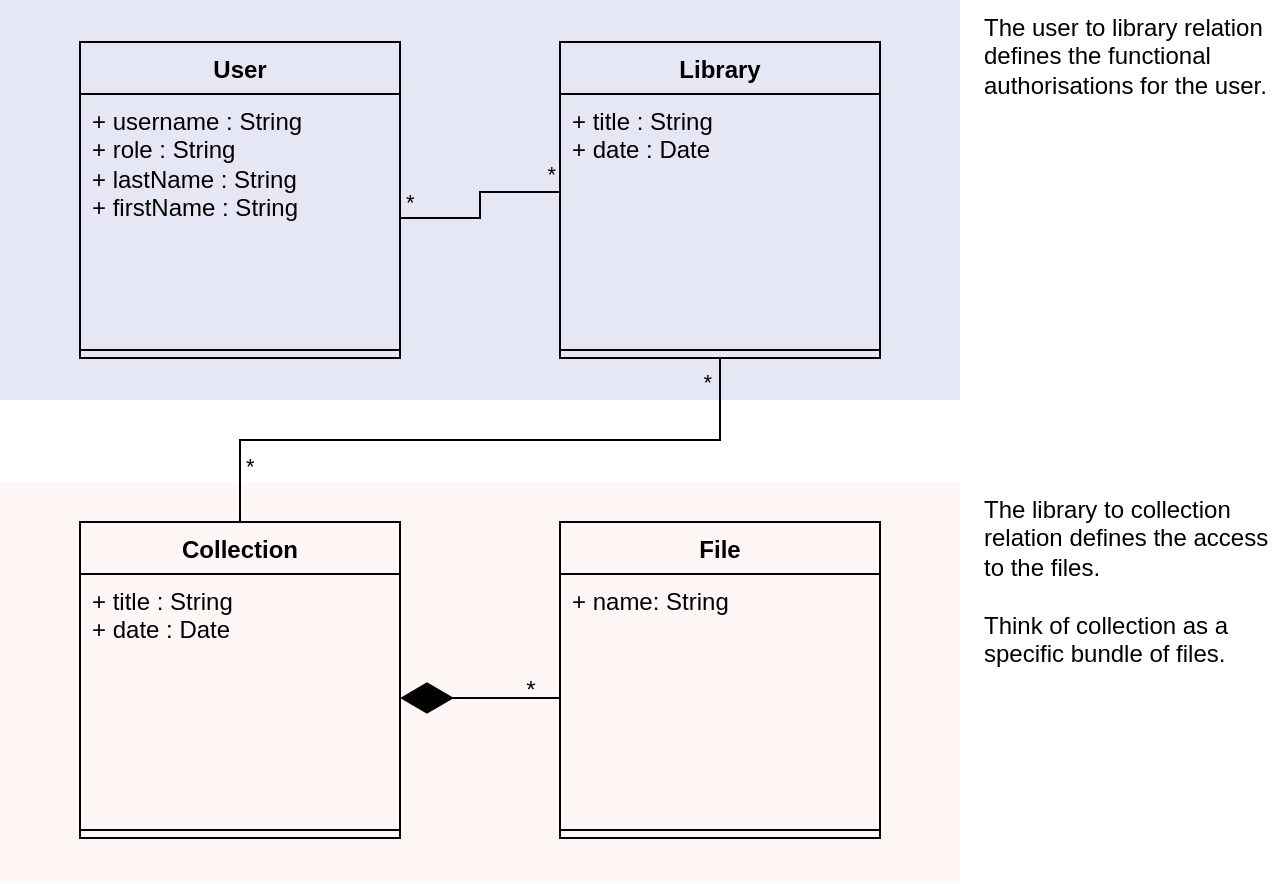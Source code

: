 <mxfile version="24.7.17">
  <diagram name="overview" id="NRt8IHjdVuMFWShGSi-k">
    <mxGraphModel dx="1179" dy="683" grid="1" gridSize="10" guides="1" tooltips="1" connect="1" arrows="1" fold="1" page="1" pageScale="1" pageWidth="827" pageHeight="1169" math="0" shadow="0">
      <root>
        <mxCell id="0" />
        <mxCell id="1" parent="0" />
        <mxCell id="k31ojTV0Nv7G4YqroZqt-29" value="" style="verticalLabelPosition=bottom;verticalAlign=top;html=1;shape=mxgraph.basic.rect;fillColor2=none;strokeWidth=1;size=20;indent=5;labelBackgroundColor=none;fontColor=none;noLabel=1;strokeColor=none;fillColor=#E6E7F5;" vertex="1" parent="1">
          <mxGeometry x="80" y="40" width="480" height="200" as="geometry" />
        </mxCell>
        <mxCell id="k31ojTV0Nv7G4YqroZqt-28" value="" style="verticalLabelPosition=bottom;verticalAlign=top;html=1;shape=mxgraph.basic.rect;fillColor2=none;strokeWidth=1;size=20;indent=5;labelBackgroundColor=none;fontColor=none;noLabel=1;strokeColor=none;fillColor=#FEF7F5;" vertex="1" parent="1">
          <mxGeometry x="80" y="281" width="480" height="200" as="geometry" />
        </mxCell>
        <mxCell id="k31ojTV0Nv7G4YqroZqt-8" value="User" style="swimlane;fontStyle=1;align=center;verticalAlign=top;childLayout=stackLayout;horizontal=1;startSize=26;horizontalStack=0;resizeParent=1;resizeParentMax=0;resizeLast=0;collapsible=1;marginBottom=0;whiteSpace=wrap;html=1;fillColor=none;" vertex="1" parent="1">
          <mxGeometry x="120" y="61" width="160" height="158" as="geometry" />
        </mxCell>
        <mxCell id="k31ojTV0Nv7G4YqroZqt-9" value="&lt;div&gt;+ username : String&lt;/div&gt;+ role : String&lt;div&gt;+ lastName : String&lt;/div&gt;&lt;div&gt;+ firstName : String&lt;/div&gt;" style="text;strokeColor=none;fillColor=none;align=left;verticalAlign=top;spacingLeft=4;spacingRight=4;overflow=hidden;rotatable=0;points=[[0,0.5],[1,0.5]];portConstraint=eastwest;whiteSpace=wrap;html=1;" vertex="1" parent="k31ojTV0Nv7G4YqroZqt-8">
          <mxGeometry y="26" width="160" height="124" as="geometry" />
        </mxCell>
        <mxCell id="k31ojTV0Nv7G4YqroZqt-10" value="" style="line;strokeWidth=1;fillColor=none;align=left;verticalAlign=middle;spacingTop=-1;spacingLeft=3;spacingRight=3;rotatable=0;labelPosition=right;points=[];portConstraint=eastwest;strokeColor=inherit;" vertex="1" parent="k31ojTV0Nv7G4YqroZqt-8">
          <mxGeometry y="150" width="160" height="8" as="geometry" />
        </mxCell>
        <mxCell id="k31ojTV0Nv7G4YqroZqt-11" value="Library" style="swimlane;fontStyle=1;align=center;verticalAlign=top;childLayout=stackLayout;horizontal=1;startSize=26;horizontalStack=0;resizeParent=1;resizeParentMax=0;resizeLast=0;collapsible=1;marginBottom=0;whiteSpace=wrap;html=1;fillColor=none;" vertex="1" parent="1">
          <mxGeometry x="360" y="61" width="160" height="158" as="geometry" />
        </mxCell>
        <mxCell id="k31ojTV0Nv7G4YqroZqt-12" value="&lt;div&gt;+ title : String&lt;/div&gt;+ date : Date&lt;div&gt;&lt;br&gt;&lt;/div&gt;" style="text;strokeColor=none;fillColor=none;align=left;verticalAlign=top;spacingLeft=4;spacingRight=4;overflow=hidden;rotatable=0;points=[[0,0.5],[1,0.5]];portConstraint=eastwest;whiteSpace=wrap;html=1;" vertex="1" parent="k31ojTV0Nv7G4YqroZqt-11">
          <mxGeometry y="26" width="160" height="124" as="geometry" />
        </mxCell>
        <mxCell id="k31ojTV0Nv7G4YqroZqt-13" value="" style="line;strokeWidth=1;fillColor=none;align=left;verticalAlign=middle;spacingTop=-1;spacingLeft=3;spacingRight=3;rotatable=0;labelPosition=right;points=[];portConstraint=eastwest;strokeColor=inherit;" vertex="1" parent="k31ojTV0Nv7G4YqroZqt-11">
          <mxGeometry y="150" width="160" height="8" as="geometry" />
        </mxCell>
        <mxCell id="k31ojTV0Nv7G4YqroZqt-14" value="Collection" style="swimlane;fontStyle=1;align=center;verticalAlign=top;childLayout=stackLayout;horizontal=1;startSize=26;horizontalStack=0;resizeParent=1;resizeParentMax=0;resizeLast=0;collapsible=1;marginBottom=0;whiteSpace=wrap;html=1;fillColor=none;" vertex="1" parent="1">
          <mxGeometry x="120" y="301" width="160" height="158" as="geometry" />
        </mxCell>
        <mxCell id="k31ojTV0Nv7G4YqroZqt-15" value="&lt;div&gt;+ title : String&lt;/div&gt;&lt;div&gt;+ date : Date&lt;/div&gt;" style="text;strokeColor=none;fillColor=none;align=left;verticalAlign=top;spacingLeft=4;spacingRight=4;overflow=hidden;rotatable=0;points=[[0,0.5],[1,0.5]];portConstraint=eastwest;whiteSpace=wrap;html=1;" vertex="1" parent="k31ojTV0Nv7G4YqroZqt-14">
          <mxGeometry y="26" width="160" height="124" as="geometry" />
        </mxCell>
        <mxCell id="k31ojTV0Nv7G4YqroZqt-16" value="" style="line;strokeWidth=1;fillColor=none;align=left;verticalAlign=middle;spacingTop=-1;spacingLeft=3;spacingRight=3;rotatable=0;labelPosition=right;points=[];portConstraint=eastwest;strokeColor=inherit;" vertex="1" parent="k31ojTV0Nv7G4YqroZqt-14">
          <mxGeometry y="150" width="160" height="8" as="geometry" />
        </mxCell>
        <mxCell id="k31ojTV0Nv7G4YqroZqt-17" value="File" style="swimlane;fontStyle=1;align=center;verticalAlign=top;childLayout=stackLayout;horizontal=1;startSize=26;horizontalStack=0;resizeParent=1;resizeParentMax=0;resizeLast=0;collapsible=1;marginBottom=0;whiteSpace=wrap;html=1;fillColor=none;" vertex="1" parent="1">
          <mxGeometry x="360" y="301" width="160" height="158" as="geometry" />
        </mxCell>
        <mxCell id="k31ojTV0Nv7G4YqroZqt-18" value="&lt;div&gt;+ name: String&lt;/div&gt;" style="text;strokeColor=none;fillColor=none;align=left;verticalAlign=top;spacingLeft=4;spacingRight=4;overflow=hidden;rotatable=0;points=[[0,0.5],[1,0.5]];portConstraint=eastwest;whiteSpace=wrap;html=1;" vertex="1" parent="k31ojTV0Nv7G4YqroZqt-17">
          <mxGeometry y="26" width="160" height="124" as="geometry" />
        </mxCell>
        <mxCell id="k31ojTV0Nv7G4YqroZqt-19" value="" style="line;strokeWidth=1;fillColor=none;align=left;verticalAlign=middle;spacingTop=-1;spacingLeft=3;spacingRight=3;rotatable=0;labelPosition=right;points=[];portConstraint=eastwest;strokeColor=inherit;" vertex="1" parent="k31ojTV0Nv7G4YqroZqt-17">
          <mxGeometry y="150" width="160" height="8" as="geometry" />
        </mxCell>
        <mxCell id="k31ojTV0Nv7G4YqroZqt-20" value="" style="endArrow=diamondThin;endFill=1;endSize=24;html=1;rounded=0;entryX=1;entryY=0.5;entryDx=0;entryDy=0;" edge="1" parent="1" source="k31ojTV0Nv7G4YqroZqt-18" target="k31ojTV0Nv7G4YqroZqt-15">
          <mxGeometry width="160" relative="1" as="geometry">
            <mxPoint x="170" y="241" as="sourcePoint" />
            <mxPoint x="330" y="241" as="targetPoint" />
          </mxGeometry>
        </mxCell>
        <mxCell id="k31ojTV0Nv7G4YqroZqt-21" value="&lt;span style=&quot;font-weight: normal;&quot;&gt;*&lt;/span&gt;" style="text;align=center;fontStyle=1;verticalAlign=middle;spacingLeft=3;spacingRight=3;strokeColor=none;rotatable=0;points=[[0,0.5],[1,0.5]];portConstraint=eastwest;html=1;" vertex="1" parent="1">
          <mxGeometry x="330" y="381" width="30" height="7" as="geometry" />
        </mxCell>
        <mxCell id="k31ojTV0Nv7G4YqroZqt-22" value="" style="endArrow=none;html=1;edgeStyle=orthogonalEdgeStyle;rounded=0;entryX=-0.001;entryY=0.395;entryDx=0;entryDy=0;entryPerimeter=0;labelBackgroundColor=none;fontColor=default;" edge="1" parent="1" source="k31ojTV0Nv7G4YqroZqt-9" target="k31ojTV0Nv7G4YqroZqt-12">
          <mxGeometry relative="1" as="geometry">
            <mxPoint x="170" y="211" as="sourcePoint" />
            <mxPoint x="330" y="211" as="targetPoint" />
          </mxGeometry>
        </mxCell>
        <mxCell id="k31ojTV0Nv7G4YqroZqt-23" value="*" style="edgeLabel;resizable=0;html=1;align=left;verticalAlign=bottom;labelBackgroundColor=none;" connectable="0" vertex="1" parent="k31ojTV0Nv7G4YqroZqt-22">
          <mxGeometry x="-1" relative="1" as="geometry">
            <mxPoint x="1" as="offset" />
          </mxGeometry>
        </mxCell>
        <mxCell id="k31ojTV0Nv7G4YqroZqt-24" value="*" style="edgeLabel;resizable=0;html=1;align=right;verticalAlign=bottom;labelBackgroundColor=none;" connectable="0" vertex="1" parent="k31ojTV0Nv7G4YqroZqt-22">
          <mxGeometry x="1" relative="1" as="geometry">
            <mxPoint x="-1" as="offset" />
          </mxGeometry>
        </mxCell>
        <mxCell id="k31ojTV0Nv7G4YqroZqt-25" value="" style="endArrow=none;html=1;edgeStyle=orthogonalEdgeStyle;rounded=0;entryX=0.5;entryY=1;entryDx=0;entryDy=0;exitX=0.5;exitY=0;exitDx=0;exitDy=0;" edge="1" parent="1" source="k31ojTV0Nv7G4YqroZqt-14" target="k31ojTV0Nv7G4YqroZqt-11">
          <mxGeometry relative="1" as="geometry">
            <mxPoint x="50" y="199" as="sourcePoint" />
            <mxPoint x="130" y="186" as="targetPoint" />
          </mxGeometry>
        </mxCell>
        <mxCell id="k31ojTV0Nv7G4YqroZqt-26" value="*" style="edgeLabel;resizable=0;html=1;align=left;verticalAlign=bottom;" connectable="0" vertex="1" parent="k31ojTV0Nv7G4YqroZqt-25">
          <mxGeometry x="-1" relative="1" as="geometry">
            <mxPoint x="1" y="-20" as="offset" />
          </mxGeometry>
        </mxCell>
        <mxCell id="k31ojTV0Nv7G4YqroZqt-27" value="*" style="edgeLabel;resizable=0;html=1;align=right;verticalAlign=bottom;labelBackgroundColor=none;" connectable="0" vertex="1" parent="k31ojTV0Nv7G4YqroZqt-25">
          <mxGeometry x="1" relative="1" as="geometry">
            <mxPoint x="-4" y="20" as="offset" />
          </mxGeometry>
        </mxCell>
        <mxCell id="k31ojTV0Nv7G4YqroZqt-30" value="The user to library relation defines the functional authorisations for the user.&amp;nbsp;" style="text;html=1;align=left;verticalAlign=top;whiteSpace=wrap;rounded=0;" vertex="1" parent="1">
          <mxGeometry x="570" y="40" width="150" height="80" as="geometry" />
        </mxCell>
        <mxCell id="k31ojTV0Nv7G4YqroZqt-31" value="The library to collection relation defines the access to the files.&amp;nbsp;&lt;div&gt;&lt;br&gt;&lt;/div&gt;&lt;div&gt;Think of collection as a specific bundle of files.&amp;nbsp;&lt;/div&gt;" style="text;html=1;align=left;verticalAlign=top;whiteSpace=wrap;rounded=0;" vertex="1" parent="1">
          <mxGeometry x="570" y="281" width="150" height="119" as="geometry" />
        </mxCell>
      </root>
    </mxGraphModel>
  </diagram>
</mxfile>
